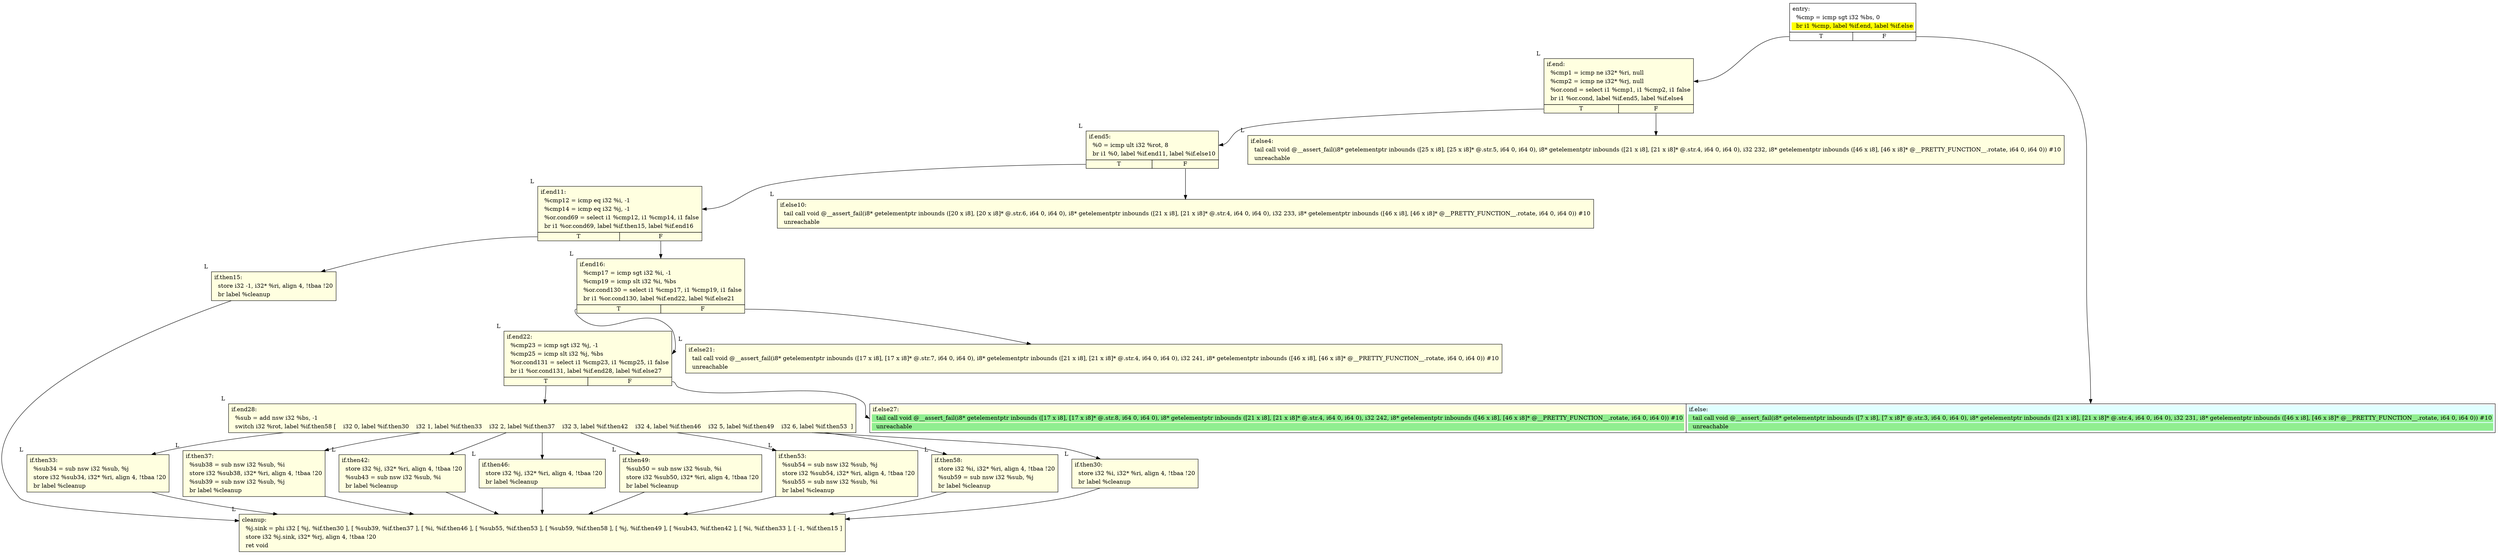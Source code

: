 digraph {
m_bb0 [shape = none, label  = <<table border="0" cellspacing="0">
<tr><td port="f1" border="1" colspan="2"><table bgcolor="LightYellow" border="0">
<tr><td align="left">if.else27:</td></tr>
<tr><td bgcolor="lightgreen" align="left">  tail call void @__assert_fail(i8* getelementptr inbounds ([17 x i8], [17 x i8]* @.str.8, i64 0, i64 0), i8* getelementptr inbounds ([21 x i8], [21 x i8]* @.str.4, i64 0, i64 0), i32 242, i8* getelementptr inbounds ([46 x i8], [46 x i8]* @__PRETTY_FUNCTION__.rotate, i64 0, i64 0)) #10</td></tr>
<tr><td bgcolor="lightgreen" align="left">  unreachable</td></tr>
</table>
</td>
<td port="f2" border="1" colspan="2"><table bgcolor="LightCyan" border="0">
<tr><td align="left">if.else:</td></tr>
<tr><td bgcolor="lightgreen" align="left">  tail call void @__assert_fail(i8* getelementptr inbounds ([7 x i8], [7 x i8]* @.str.3, i64 0, i64 0), i8* getelementptr inbounds ([21 x i8], [21 x i8]* @.str.4, i64 0, i64 0), i32 231, i8* getelementptr inbounds ([46 x i8], [46 x i8]* @__PRETTY_FUNCTION__.rotate, i64 0, i64 0)) #10</td></tr>
<tr><td bgcolor="lightgreen" align="left">  unreachable</td></tr>
</table>
</td></tr>
</table>> ]
f_bb0 [shape = none, label  = <<table  border="0" cellspacing="0">
<tr><td port="f" border="1" colspan="2"><table border="0">
<tr><td align="left">entry:</td></tr>
<tr><td align="left">  %cmp = icmp sgt i32 %bs, 0</td></tr>
<tr><td bgcolor="yellow" align="left">  br i1 %cmp, label %if.end, label %if.else</td></tr>
</table>
</td></tr>
<tr><td border="1" port="fT">T</td><td border="1" port="fF">F</td></tr>
</table>> ]
f_bb1 [shape = none,  xlabel="L", label  = <<table  bgcolor="LightYellow"  border="0" cellspacing="0">
<tr><td port="f" border="1" colspan="2"><table border="0">
<tr><td align="left">if.end:</td></tr>
<tr><td align="left">  %cmp1 = icmp ne i32* %ri, null</td></tr>
<tr><td align="left">  %cmp2 = icmp ne i32* %rj, null</td></tr>
<tr><td align="left">  %or.cond = select i1 %cmp1, i1 %cmp2, i1 false</td></tr>
<tr><td align="left">  br i1 %or.cond, label %if.end5, label %if.else4</td></tr>
</table>
</td></tr>
<tr><td border="1" port="fT">T</td><td border="1" port="fF">F</td></tr>
</table>> ]
f_bb2 [shape = none,  xlabel="L", label  = <<table  bgcolor="LightYellow"  border="0" cellspacing="0">
<tr><td port="f" border="1"><table border="0">
<tr><td align="left">if.else4:</td></tr>
<tr><td align="left">  tail call void @__assert_fail(i8* getelementptr inbounds ([25 x i8], [25 x i8]* @.str.5, i64 0, i64 0), i8* getelementptr inbounds ([21 x i8], [21 x i8]* @.str.4, i64 0, i64 0), i32 232, i8* getelementptr inbounds ([46 x i8], [46 x i8]* @__PRETTY_FUNCTION__.rotate, i64 0, i64 0)) #10</td></tr>
<tr><td align="left">  unreachable</td></tr>
</table>
</td></tr>
</table>> ]
f_bb3 [shape = none,  xlabel="L", label  = <<table  bgcolor="LightYellow"  border="0" cellspacing="0">
<tr><td port="f" border="1" colspan="2"><table border="0">
<tr><td align="left">if.end5:</td></tr>
<tr><td align="left">  %0 = icmp ult i32 %rot, 8</td></tr>
<tr><td align="left">  br i1 %0, label %if.end11, label %if.else10</td></tr>
</table>
</td></tr>
<tr><td border="1" port="fT">T</td><td border="1" port="fF">F</td></tr>
</table>> ]
f_bb4 [shape = none,  xlabel="L", label  = <<table  bgcolor="LightYellow"  border="0" cellspacing="0">
<tr><td port="f" border="1"><table border="0">
<tr><td align="left">if.else10:</td></tr>
<tr><td align="left">  tail call void @__assert_fail(i8* getelementptr inbounds ([20 x i8], [20 x i8]* @.str.6, i64 0, i64 0), i8* getelementptr inbounds ([21 x i8], [21 x i8]* @.str.4, i64 0, i64 0), i32 233, i8* getelementptr inbounds ([46 x i8], [46 x i8]* @__PRETTY_FUNCTION__.rotate, i64 0, i64 0)) #10</td></tr>
<tr><td align="left">  unreachable</td></tr>
</table>
</td></tr>
</table>> ]
f_bb5 [shape = none,  xlabel="L", label  = <<table  bgcolor="LightYellow"  border="0" cellspacing="0">
<tr><td port="f" border="1" colspan="2"><table border="0">
<tr><td align="left">if.end11:</td></tr>
<tr><td align="left">  %cmp12 = icmp eq i32 %i, -1</td></tr>
<tr><td align="left">  %cmp14 = icmp eq i32 %j, -1</td></tr>
<tr><td align="left">  %or.cond69 = select i1 %cmp12, i1 %cmp14, i1 false</td></tr>
<tr><td align="left">  br i1 %or.cond69, label %if.then15, label %if.end16</td></tr>
</table>
</td></tr>
<tr><td border="1" port="fT">T</td><td border="1" port="fF">F</td></tr>
</table>> ]
f_bb6 [shape = none,  xlabel="L", label  = <<table  bgcolor="LightYellow"  border="0" cellspacing="0">
<tr><td port="f" border="1"><table border="0">
<tr><td align="left">if.then15:</td></tr>
<tr><td align="left">  store i32 -1, i32* %ri, align 4, !tbaa !20</td></tr>
<tr><td align="left">  br label %cleanup</td></tr>
</table>
</td></tr>
</table>> ]
f_bb7 [shape = none,  xlabel="L", label  = <<table  bgcolor="LightYellow"  border="0" cellspacing="0">
<tr><td port="f" border="1" colspan="2"><table border="0">
<tr><td align="left">if.end16:</td></tr>
<tr><td align="left">  %cmp17 = icmp sgt i32 %i, -1</td></tr>
<tr><td align="left">  %cmp19 = icmp slt i32 %i, %bs</td></tr>
<tr><td align="left">  %or.cond130 = select i1 %cmp17, i1 %cmp19, i1 false</td></tr>
<tr><td align="left">  br i1 %or.cond130, label %if.end22, label %if.else21</td></tr>
</table>
</td></tr>
<tr><td border="1" port="fT">T</td><td border="1" port="fF">F</td></tr>
</table>> ]
f_bb8 [shape = none,  xlabel="L", label  = <<table  bgcolor="LightYellow"  border="0" cellspacing="0">
<tr><td port="f" border="1"><table border="0">
<tr><td align="left">if.else21:</td></tr>
<tr><td align="left">  tail call void @__assert_fail(i8* getelementptr inbounds ([17 x i8], [17 x i8]* @.str.7, i64 0, i64 0), i8* getelementptr inbounds ([21 x i8], [21 x i8]* @.str.4, i64 0, i64 0), i32 241, i8* getelementptr inbounds ([46 x i8], [46 x i8]* @__PRETTY_FUNCTION__.rotate, i64 0, i64 0)) #10</td></tr>
<tr><td align="left">  unreachable</td></tr>
</table>
</td></tr>
</table>> ]
f_bb9 [shape = none,  xlabel="L", label  = <<table  bgcolor="LightYellow"  border="0" cellspacing="0">
<tr><td port="f" border="1" colspan="2"><table border="0">
<tr><td align="left">if.end22:</td></tr>
<tr><td align="left">  %cmp23 = icmp sgt i32 %j, -1</td></tr>
<tr><td align="left">  %cmp25 = icmp slt i32 %j, %bs</td></tr>
<tr><td align="left">  %or.cond131 = select i1 %cmp23, i1 %cmp25, i1 false</td></tr>
<tr><td align="left">  br i1 %or.cond131, label %if.end28, label %if.else27</td></tr>
</table>
</td></tr>
<tr><td border="1" port="fT">T</td><td border="1" port="fF">F</td></tr>
</table>> ]
f_bb10 [shape = none,  xlabel="L", label  = <<table  bgcolor="LightYellow"  border="0" cellspacing="0">
<tr><td port="f" border="1"><table border="0">
<tr><td align="left">if.end28:</td></tr>
<tr><td align="left">  %sub = add nsw i32 %bs, -1</td></tr>
<tr><td align="left">  switch i32 %rot, label %if.then58 [
    i32 0, label %if.then30
    i32 1, label %if.then33
    i32 2, label %if.then37
    i32 3, label %if.then42
    i32 4, label %if.then46
    i32 5, label %if.then49
    i32 6, label %if.then53
  ]</td></tr>
</table>
</td></tr>
</table>> ]
f_bb11 [shape = none,  xlabel="L", label  = <<table  bgcolor="LightYellow"  border="0" cellspacing="0">
<tr><td port="f" border="1"><table border="0">
<tr><td align="left">if.then30:</td></tr>
<tr><td align="left">  store i32 %i, i32* %ri, align 4, !tbaa !20</td></tr>
<tr><td align="left">  br label %cleanup</td></tr>
</table>
</td></tr>
</table>> ]
f_bb12 [shape = none,  xlabel="L", label  = <<table  bgcolor="LightYellow"  border="0" cellspacing="0">
<tr><td port="f" border="1"><table border="0">
<tr><td align="left">if.then33:</td></tr>
<tr><td align="left">  %sub34 = sub nsw i32 %sub, %j</td></tr>
<tr><td align="left">  store i32 %sub34, i32* %ri, align 4, !tbaa !20</td></tr>
<tr><td align="left">  br label %cleanup</td></tr>
</table>
</td></tr>
</table>> ]
f_bb13 [shape = none,  xlabel="L", label  = <<table  bgcolor="LightYellow"  border="0" cellspacing="0">
<tr><td port="f" border="1"><table border="0">
<tr><td align="left">if.then37:</td></tr>
<tr><td align="left">  %sub38 = sub nsw i32 %sub, %i</td></tr>
<tr><td align="left">  store i32 %sub38, i32* %ri, align 4, !tbaa !20</td></tr>
<tr><td align="left">  %sub39 = sub nsw i32 %sub, %j</td></tr>
<tr><td align="left">  br label %cleanup</td></tr>
</table>
</td></tr>
</table>> ]
f_bb14 [shape = none,  xlabel="L", label  = <<table  bgcolor="LightYellow"  border="0" cellspacing="0">
<tr><td port="f" border="1"><table border="0">
<tr><td align="left">if.then42:</td></tr>
<tr><td align="left">  store i32 %j, i32* %ri, align 4, !tbaa !20</td></tr>
<tr><td align="left">  %sub43 = sub nsw i32 %sub, %i</td></tr>
<tr><td align="left">  br label %cleanup</td></tr>
</table>
</td></tr>
</table>> ]
f_bb15 [shape = none,  xlabel="L", label  = <<table  bgcolor="LightYellow"  border="0" cellspacing="0">
<tr><td port="f" border="1"><table border="0">
<tr><td align="left">if.then46:</td></tr>
<tr><td align="left">  store i32 %j, i32* %ri, align 4, !tbaa !20</td></tr>
<tr><td align="left">  br label %cleanup</td></tr>
</table>
</td></tr>
</table>> ]
f_bb16 [shape = none,  xlabel="L", label  = <<table  bgcolor="LightYellow"  border="0" cellspacing="0">
<tr><td port="f" border="1"><table border="0">
<tr><td align="left">if.then49:</td></tr>
<tr><td align="left">  %sub50 = sub nsw i32 %sub, %i</td></tr>
<tr><td align="left">  store i32 %sub50, i32* %ri, align 4, !tbaa !20</td></tr>
<tr><td align="left">  br label %cleanup</td></tr>
</table>
</td></tr>
</table>> ]
f_bb17 [shape = none,  xlabel="L", label  = <<table  bgcolor="LightYellow"  border="0" cellspacing="0">
<tr><td port="f" border="1"><table border="0">
<tr><td align="left">if.then53:</td></tr>
<tr><td align="left">  %sub54 = sub nsw i32 %sub, %j</td></tr>
<tr><td align="left">  store i32 %sub54, i32* %ri, align 4, !tbaa !20</td></tr>
<tr><td align="left">  %sub55 = sub nsw i32 %sub, %i</td></tr>
<tr><td align="left">  br label %cleanup</td></tr>
</table>
</td></tr>
</table>> ]
f_bb18 [shape = none,  xlabel="L", label  = <<table  bgcolor="LightYellow"  border="0" cellspacing="0">
<tr><td port="f" border="1"><table border="0">
<tr><td align="left">if.then58:</td></tr>
<tr><td align="left">  store i32 %i, i32* %ri, align 4, !tbaa !20</td></tr>
<tr><td align="left">  %sub59 = sub nsw i32 %sub, %j</td></tr>
<tr><td align="left">  br label %cleanup</td></tr>
</table>
</td></tr>
</table>> ]
f_bb19 [shape = none,  xlabel="L", label  = <<table  bgcolor="LightYellow"  border="0" cellspacing="0">
<tr><td port="f" border="1"><table border="0">
<tr><td align="left">cleanup:</td></tr>
<tr><td align="left">  %j.sink = phi i32 [ %j, %if.then30 ], [ %sub39, %if.then37 ], [ %i, %if.then46 ], [ %sub55, %if.then53 ], [ %sub59, %if.then58 ], [ %j, %if.then49 ], [ %sub43, %if.then42 ], [ %i, %if.then33 ], [ -1, %if.then15 ]</td></tr>
<tr><td align="left">  store i32 %j.sink, i32* %rj, align 4, !tbaa !20</td></tr>
<tr><td align="left">  ret void</td></tr>
</table>
</td></tr>
</table>> ]
f_bb0:fT -> f_bb1:f
f_bb0:fF -> m_bb0:f2
f_bb1:fT -> f_bb3:f
f_bb1:fF -> f_bb2:f
f_bb3:fT -> f_bb5:f
f_bb3:fF -> f_bb4:f
f_bb5:fT -> f_bb6:f
f_bb5:fF -> f_bb7:f
f_bb6:f -> f_bb19:f
f_bb7:fT -> f_bb9:f
f_bb7:fF -> f_bb8:f
f_bb9:fT -> f_bb10:f
f_bb9:fF -> m_bb0:f1
f_bb10:f -> f_bb18:f
f_bb10:f -> f_bb11:f
f_bb10:f -> f_bb12:f
f_bb10:f -> f_bb13:f
f_bb10:f -> f_bb14:f
f_bb10:f -> f_bb15:f
f_bb10:f -> f_bb16:f
f_bb10:f -> f_bb17:f
f_bb11:f -> f_bb19:f
f_bb12:f -> f_bb19:f
f_bb13:f -> f_bb19:f
f_bb14:f -> f_bb19:f
f_bb15:f -> f_bb19:f
f_bb16:f -> f_bb19:f
f_bb17:f -> f_bb19:f
f_bb18:f -> f_bb19:f
}

